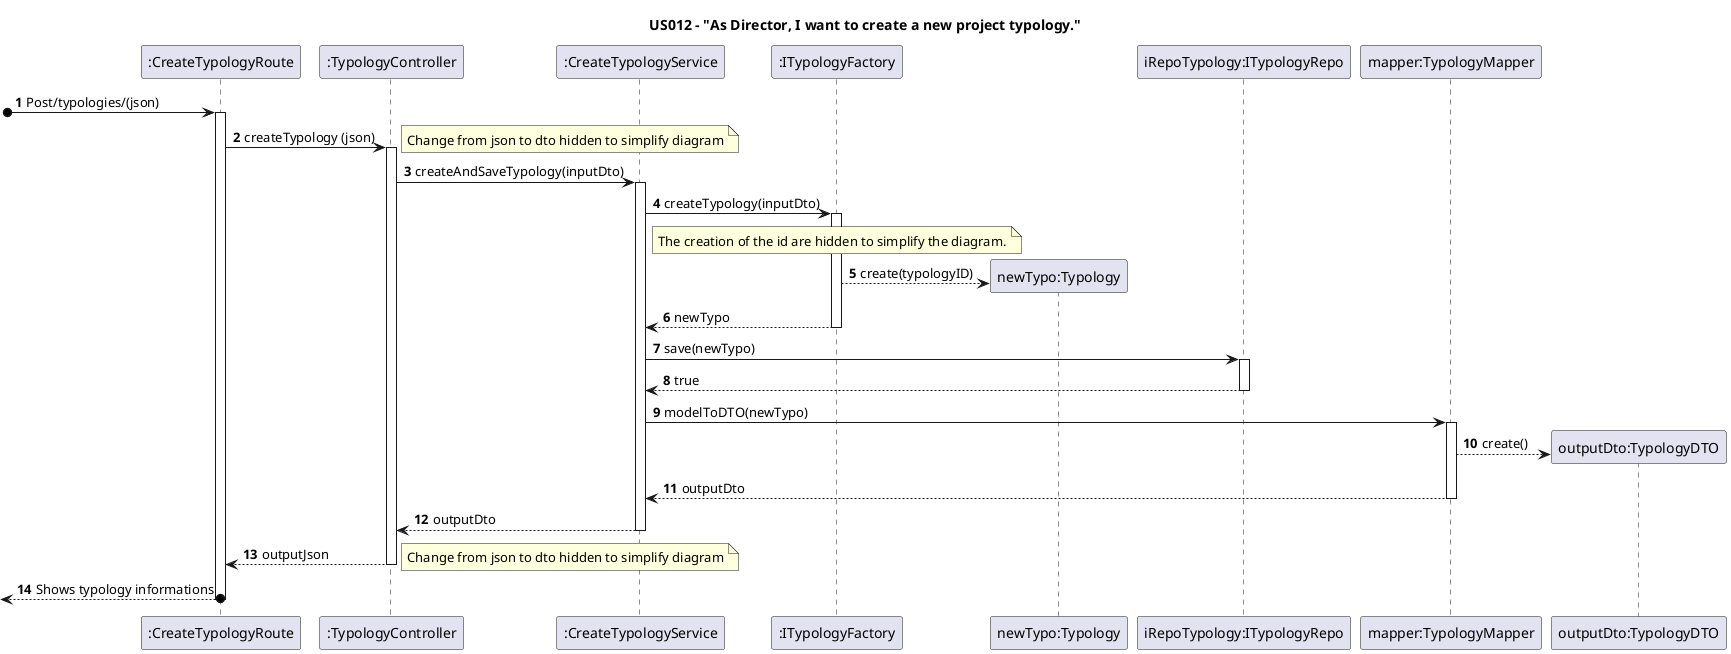 @startuml

title US012 - "As Director, I want to create a new project typology."

autoactivate on
autonumber

participant ":CreateTypologyRoute" as Router
participant ":TypologyController" as Controller
participant ":CreateTypologyService" as Service
participant ":ITypologyFactory" as TypoFactory
'participant "typoIDFact: ITypologyIDFactory" as IdFactory
'participant "descFact:IDescriptionFactory" as DesFactory
participant "newTypo:Typology" as Typology
'participant "typologyID:TypologyID" as Id
'participant "description:Description" as Description
participant "iRepoTypology:ITypologyRepo" as Repository
participant "mapper:TypologyMapper" as Mapper
participant "outputDto:TypologyDTO" as outputDTO

[o-> Router: Post/typologies/(json)
Router -> Controller: createTypology (json)
note right
Change from json to dto hidden to simplify diagram
end note
'note over Controller: Service is parameter with @Autowired
Controller -> Service: createAndSaveTypology(inputDto)
'note over Service: typoFact, repoTypo and mapper are parameters with @Autowired
Service -> TypoFactory: createTypology(inputDto)
note over TypoFactory : The creation of the id are hidden to simplify the diagram.

'TypoFactory -> IdFactory: createId(inputDto)
'note over TypoFactory: The typoIDFact is parameter with @Autowired
'IdFactory -> DesFactory: createDescription(inputDto.description)
'note over IdFactory: The descFact is parameter with @Autowired
'DesFactory --> Description**: create(inputDto.description)
'return description
'IdFactory --> Id**: create(description)
'return typologyID
TypoFactory --> Typology**: create(typologyID)
return newTypo
'alt successful case
    Service -> Repository: save(newTypo)
    'alt successful case
      '  Repository -> Repository: existsByTypologyID(newTypo)
      '  deactivate Repository
    'end
return true
'end
Service -> Mapper: modelToDTO(newTypo)
Mapper --> outputDTO**: create()
return outputDto
return outputDto
return outputJson
note right
Change from json to dto hidden to simplify diagram
end note
'note over Controller: The Controller uses the Response Entity class to create a response in JSON format using the dto received from Service layer and defining the HTTP status.
[<--o Router: Shows typology informations

@enduml
